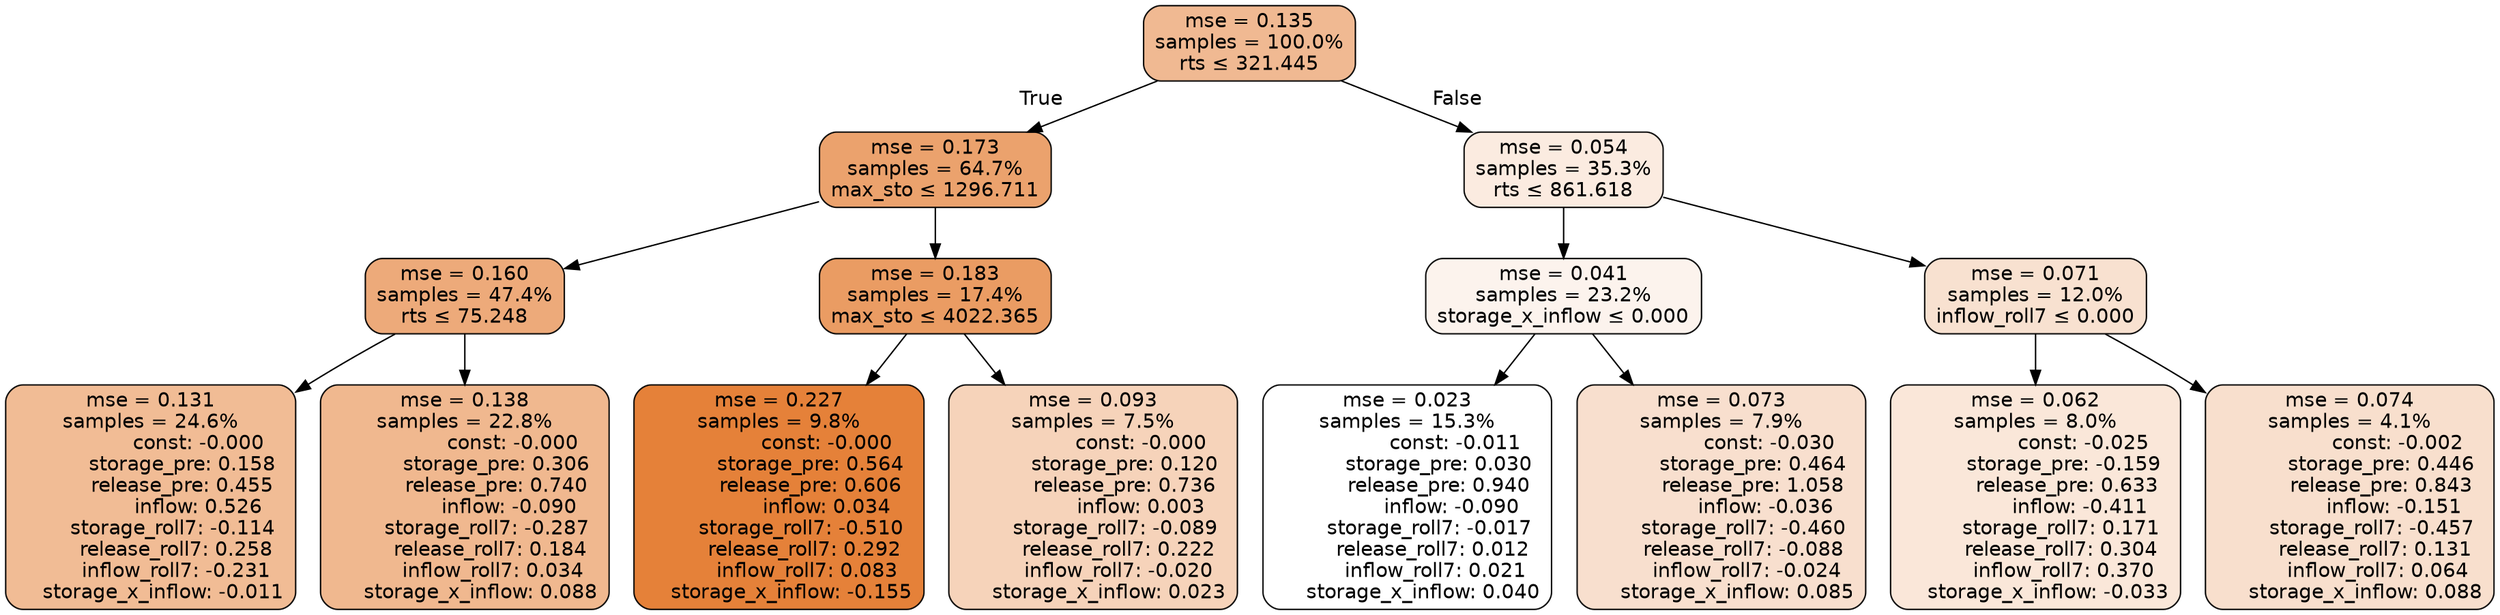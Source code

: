 digraph tree {
bgcolor="transparent"
node [shape=rectangle, style="filled, rounded", color="black", fontname=helvetica] ;
edge [fontname=helvetica] ;
	"0" [label="mse = 0.135
samples = 100.0%
rts &le; 321.445", fillcolor="#f0b992"]
	"1" [label="mse = 0.173
samples = 64.7%
max_sto &le; 1296.711", fillcolor="#eba26d"]
	"2" [label="mse = 0.160
samples = 47.4%
rts &le; 75.248", fillcolor="#edaa7a"]
	"3" [label="mse = 0.131
samples = 24.6%
               const: -0.000
          storage_pre: 0.158
          release_pre: 0.455
               inflow: 0.526
       storage_roll7: -0.114
        release_roll7: 0.258
        inflow_roll7: -0.231
    storage_x_inflow: -0.011", fillcolor="#f1bc95"]
	"4" [label="mse = 0.138
samples = 22.8%
               const: -0.000
          storage_pre: 0.306
          release_pre: 0.740
              inflow: -0.090
       storage_roll7: -0.287
        release_roll7: 0.184
         inflow_roll7: 0.034
     storage_x_inflow: 0.088", fillcolor="#f0b88f"]
	"5" [label="mse = 0.183
samples = 17.4%
max_sto &le; 4022.365", fillcolor="#ea9c63"]
	"6" [label="mse = 0.227
samples = 9.8%
               const: -0.000
          storage_pre: 0.564
          release_pre: 0.606
               inflow: 0.034
       storage_roll7: -0.510
        release_roll7: 0.292
         inflow_roll7: 0.083
    storage_x_inflow: -0.155", fillcolor="#e58139"]
	"7" [label="mse = 0.093
samples = 7.5%
               const: -0.000
          storage_pre: 0.120
          release_pre: 0.736
               inflow: 0.003
       storage_roll7: -0.089
        release_roll7: 0.222
        inflow_roll7: -0.020
     storage_x_inflow: 0.023", fillcolor="#f6d3ba"]
	"8" [label="mse = 0.054
samples = 35.3%
rts &le; 861.618", fillcolor="#fbebe0"]
	"9" [label="mse = 0.041
samples = 23.2%
storage_x_inflow &le; 0.000", fillcolor="#fcf3ed"]
	"10" [label="mse = 0.023
samples = 15.3%
               const: -0.011
          storage_pre: 0.030
          release_pre: 0.940
              inflow: -0.090
       storage_roll7: -0.017
        release_roll7: 0.012
         inflow_roll7: 0.021
     storage_x_inflow: 0.040", fillcolor="#ffffff"]
	"11" [label="mse = 0.073
samples = 7.9%
               const: -0.030
          storage_pre: 0.464
          release_pre: 1.058
              inflow: -0.036
       storage_roll7: -0.460
       release_roll7: -0.088
        inflow_roll7: -0.024
     storage_x_inflow: 0.085", fillcolor="#f8dfce"]
	"12" [label="mse = 0.071
samples = 12.0%
inflow_roll7 &le; 0.000", fillcolor="#f8e1d0"]
	"13" [label="mse = 0.062
samples = 8.0%
               const: -0.025
         storage_pre: -0.159
          release_pre: 0.633
              inflow: -0.411
        storage_roll7: 0.171
        release_roll7: 0.304
         inflow_roll7: 0.370
    storage_x_inflow: -0.033", fillcolor="#fae7d9"]
	"14" [label="mse = 0.074
samples = 4.1%
               const: -0.002
          storage_pre: 0.446
          release_pre: 0.843
              inflow: -0.151
       storage_roll7: -0.457
        release_roll7: 0.131
         inflow_roll7: 0.064
     storage_x_inflow: 0.088", fillcolor="#f8dfcd"]

	"0" -> "1" [labeldistance=2.5, labelangle=45, headlabel="True"]
	"1" -> "2"
	"2" -> "3"
	"2" -> "4"
	"1" -> "5"
	"5" -> "6"
	"5" -> "7"
	"0" -> "8" [labeldistance=2.5, labelangle=-45, headlabel="False"]
	"8" -> "9"
	"9" -> "10"
	"9" -> "11"
	"8" -> "12"
	"12" -> "13"
	"12" -> "14"
}